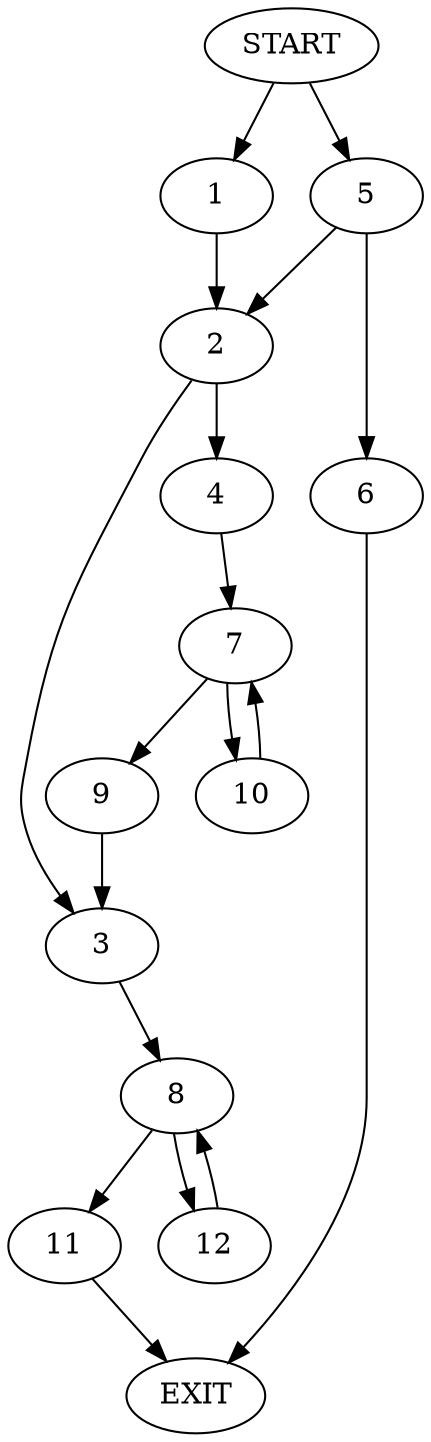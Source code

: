 digraph {
0 [label="START"]
13 [label="EXIT"]
0 -> 1
1 -> 2
2 -> 3
2 -> 4
0 -> 5
5 -> 2
5 -> 6
6 -> 13
4 -> 7
3 -> 8
7 -> 9
7 -> 10
9 -> 3
10 -> 7
8 -> 11
8 -> 12
12 -> 8
11 -> 13
}
